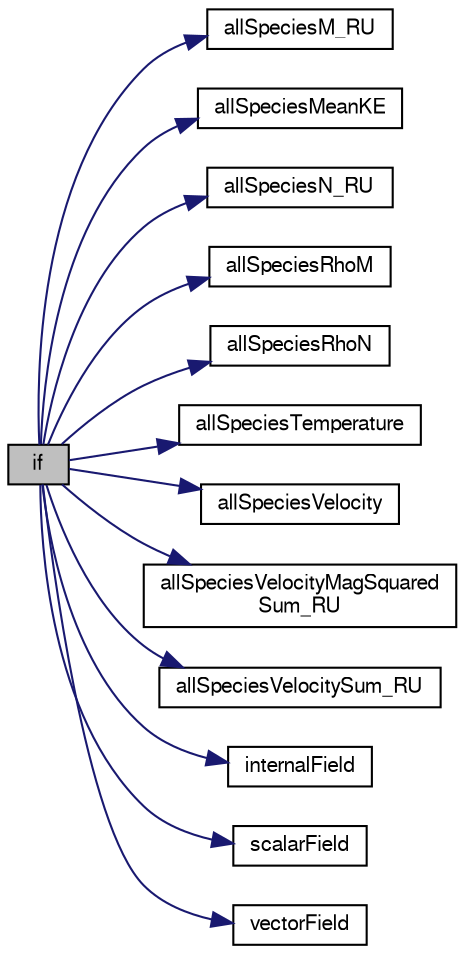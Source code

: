 digraph "if"
{
  bgcolor="transparent";
  edge [fontname="FreeSans",fontsize="10",labelfontname="FreeSans",labelfontsize="10"];
  node [fontname="FreeSans",fontsize="10",shape=record];
  rankdir="LR";
  Node0 [label="if",height=0.2,width=0.4,color="black", fillcolor="grey75", style="filled", fontcolor="black"];
  Node0 -> Node1 [color="midnightblue",fontsize="10",style="solid",fontname="FreeSans"];
  Node1 [label="allSpeciesM_RU",height=0.2,width=0.4,color="black",URL="$a06413.html#aed061ffa3813ca3af57a308433dc76e3"];
  Node0 -> Node2 [color="midnightblue",fontsize="10",style="solid",fontname="FreeSans"];
  Node2 [label="allSpeciesMeanKE",height=0.2,width=0.4,color="black",URL="$a06413.html#af30730f76ac9536cabfe73045dc1a265"];
  Node0 -> Node3 [color="midnightblue",fontsize="10",style="solid",fontname="FreeSans"];
  Node3 [label="allSpeciesN_RU",height=0.2,width=0.4,color="black",URL="$a06413.html#a7f70a0d325775e6ce7b29318e017f79d"];
  Node0 -> Node4 [color="midnightblue",fontsize="10",style="solid",fontname="FreeSans"];
  Node4 [label="allSpeciesRhoM",height=0.2,width=0.4,color="black",URL="$a06413.html#aa6da25a680f91e11f127b7e09ad49233"];
  Node0 -> Node5 [color="midnightblue",fontsize="10",style="solid",fontname="FreeSans"];
  Node5 [label="allSpeciesRhoN",height=0.2,width=0.4,color="black",URL="$a06413.html#a506dfcce29722be1755603eed6a6d564"];
  Node0 -> Node6 [color="midnightblue",fontsize="10",style="solid",fontname="FreeSans"];
  Node6 [label="allSpeciesTemperature",height=0.2,width=0.4,color="black",URL="$a06413.html#a0b31f9c8da36abdd6046ee1b362b7f6c"];
  Node0 -> Node7 [color="midnightblue",fontsize="10",style="solid",fontname="FreeSans"];
  Node7 [label="allSpeciesVelocity",height=0.2,width=0.4,color="black",URL="$a06413.html#aa2e59a0e1bc9e26fd80bceecbefef320"];
  Node0 -> Node8 [color="midnightblue",fontsize="10",style="solid",fontname="FreeSans"];
  Node8 [label="allSpeciesVelocityMagSquared\lSum_RU",height=0.2,width=0.4,color="black",URL="$a06413.html#a08294ce40a056570ac956737710e017f"];
  Node0 -> Node9 [color="midnightblue",fontsize="10",style="solid",fontname="FreeSans"];
  Node9 [label="allSpeciesVelocitySum_RU",height=0.2,width=0.4,color="black",URL="$a06413.html#af29076abfa7ea8599934d21d84f9db18"];
  Node0 -> Node10 [color="midnightblue",fontsize="10",style="solid",fontname="FreeSans"];
  Node10 [label="internalField",height=0.2,width=0.4,color="black",URL="$a01253.html#a8ebe4b4fc9818c2626b9c98a7ef1a16a"];
  Node0 -> Node11 [color="midnightblue",fontsize="10",style="solid",fontname="FreeSans"];
  Node11 [label="scalarField",height=0.2,width=0.4,color="black",URL="$a19001.html#afcd8855c276a98ae9604b35c8fb5b81e"];
  Node0 -> Node12 [color="midnightblue",fontsize="10",style="solid",fontname="FreeSans"];
  Node12 [label="vectorField",height=0.2,width=0.4,color="black",URL="$a19007.html#a26449ea948f1206dbb29e1bc6e5c7c64"];
}
